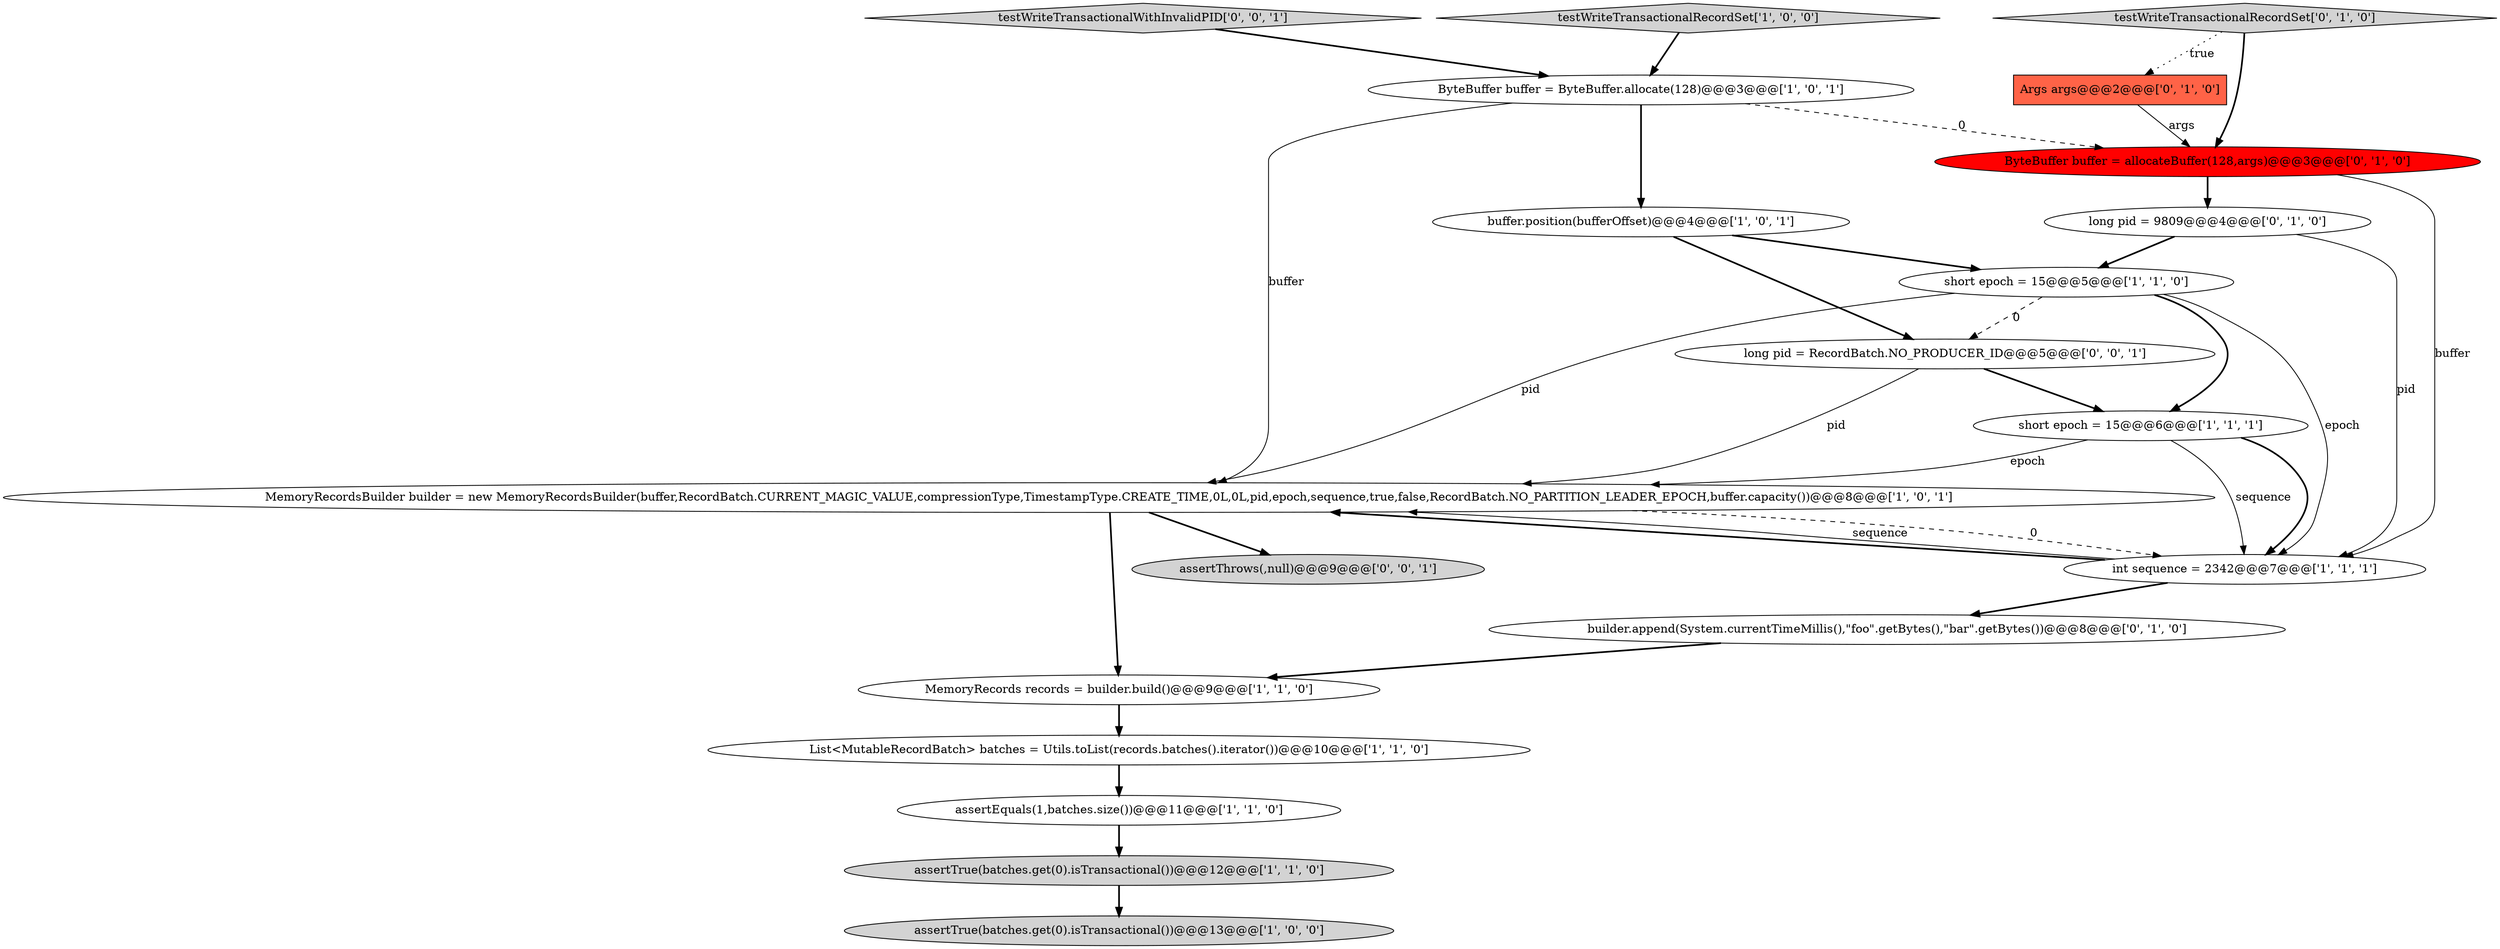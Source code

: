 digraph {
8 [style = filled, label = "ByteBuffer buffer = ByteBuffer.allocate(128)@@@3@@@['1', '0', '1']", fillcolor = white, shape = ellipse image = "AAA0AAABBB1BBB"];
12 [style = filled, label = "Args args@@@2@@@['0', '1', '0']", fillcolor = tomato, shape = box image = "AAA1AAABBB2BBB"];
3 [style = filled, label = "assertTrue(batches.get(0).isTransactional())@@@13@@@['1', '0', '0']", fillcolor = lightgray, shape = ellipse image = "AAA0AAABBB1BBB"];
0 [style = filled, label = "MemoryRecordsBuilder builder = new MemoryRecordsBuilder(buffer,RecordBatch.CURRENT_MAGIC_VALUE,compressionType,TimestampType.CREATE_TIME,0L,0L,pid,epoch,sequence,true,false,RecordBatch.NO_PARTITION_LEADER_EPOCH,buffer.capacity())@@@8@@@['1', '0', '1']", fillcolor = white, shape = ellipse image = "AAA0AAABBB1BBB"];
6 [style = filled, label = "short epoch = 15@@@5@@@['1', '1', '0']", fillcolor = white, shape = ellipse image = "AAA0AAABBB1BBB"];
7 [style = filled, label = "List<MutableRecordBatch> batches = Utils.toList(records.batches().iterator())@@@10@@@['1', '1', '0']", fillcolor = white, shape = ellipse image = "AAA0AAABBB1BBB"];
9 [style = filled, label = "assertTrue(batches.get(0).isTransactional())@@@12@@@['1', '1', '0']", fillcolor = lightgray, shape = ellipse image = "AAA0AAABBB1BBB"];
2 [style = filled, label = "int sequence = 2342@@@7@@@['1', '1', '1']", fillcolor = white, shape = ellipse image = "AAA0AAABBB1BBB"];
10 [style = filled, label = "short epoch = 15@@@6@@@['1', '1', '1']", fillcolor = white, shape = ellipse image = "AAA0AAABBB1BBB"];
15 [style = filled, label = "builder.append(System.currentTimeMillis(),\"foo\".getBytes(),\"bar\".getBytes())@@@8@@@['0', '1', '0']", fillcolor = white, shape = ellipse image = "AAA0AAABBB2BBB"];
18 [style = filled, label = "testWriteTransactionalWithInvalidPID['0', '0', '1']", fillcolor = lightgray, shape = diamond image = "AAA0AAABBB3BBB"];
4 [style = filled, label = "testWriteTransactionalRecordSet['1', '0', '0']", fillcolor = lightgray, shape = diamond image = "AAA0AAABBB1BBB"];
5 [style = filled, label = "buffer.position(bufferOffset)@@@4@@@['1', '0', '1']", fillcolor = white, shape = ellipse image = "AAA0AAABBB1BBB"];
19 [style = filled, label = "assertThrows(,null)@@@9@@@['0', '0', '1']", fillcolor = lightgray, shape = ellipse image = "AAA0AAABBB3BBB"];
1 [style = filled, label = "assertEquals(1,batches.size())@@@11@@@['1', '1', '0']", fillcolor = white, shape = ellipse image = "AAA0AAABBB1BBB"];
14 [style = filled, label = "long pid = 9809@@@4@@@['0', '1', '0']", fillcolor = white, shape = ellipse image = "AAA0AAABBB2BBB"];
16 [style = filled, label = "testWriteTransactionalRecordSet['0', '1', '0']", fillcolor = lightgray, shape = diamond image = "AAA0AAABBB2BBB"];
13 [style = filled, label = "ByteBuffer buffer = allocateBuffer(128,args)@@@3@@@['0', '1', '0']", fillcolor = red, shape = ellipse image = "AAA1AAABBB2BBB"];
17 [style = filled, label = "long pid = RecordBatch.NO_PRODUCER_ID@@@5@@@['0', '0', '1']", fillcolor = white, shape = ellipse image = "AAA0AAABBB3BBB"];
11 [style = filled, label = "MemoryRecords records = builder.build()@@@9@@@['1', '1', '0']", fillcolor = white, shape = ellipse image = "AAA0AAABBB1BBB"];
17->10 [style = bold, label=""];
16->13 [style = bold, label=""];
14->2 [style = solid, label="pid"];
7->1 [style = bold, label=""];
6->0 [style = solid, label="pid"];
16->12 [style = dotted, label="true"];
0->19 [style = bold, label=""];
8->0 [style = solid, label="buffer"];
0->11 [style = bold, label=""];
6->17 [style = dashed, label="0"];
6->2 [style = solid, label="epoch"];
5->17 [style = bold, label=""];
1->9 [style = bold, label=""];
10->0 [style = solid, label="epoch"];
8->13 [style = dashed, label="0"];
2->0 [style = bold, label=""];
17->0 [style = solid, label="pid"];
5->6 [style = bold, label=""];
8->5 [style = bold, label=""];
15->11 [style = bold, label=""];
13->2 [style = solid, label="buffer"];
6->10 [style = bold, label=""];
2->15 [style = bold, label=""];
9->3 [style = bold, label=""];
4->8 [style = bold, label=""];
10->2 [style = bold, label=""];
0->2 [style = dashed, label="0"];
18->8 [style = bold, label=""];
10->2 [style = solid, label="sequence"];
12->13 [style = solid, label="args"];
13->14 [style = bold, label=""];
14->6 [style = bold, label=""];
11->7 [style = bold, label=""];
2->0 [style = solid, label="sequence"];
}
